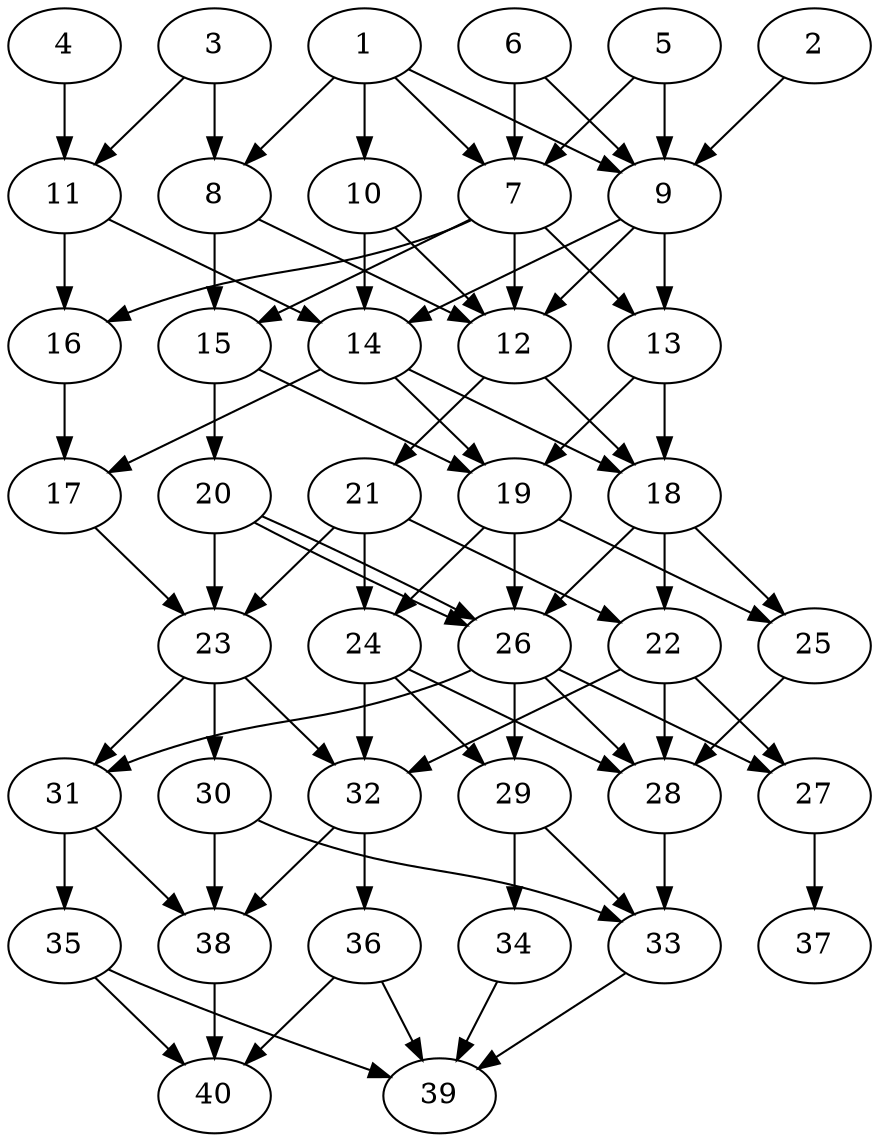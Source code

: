 // DAG automatically generated by daggen at Thu Oct  3 14:06:50 2019
// ./daggen --dot -n 40 --ccr 0.3 --fat 0.5 --regular 0.9 --density 0.7 --mindata 5242880 --maxdata 52428800 
digraph G {
  1 [size="61842773", alpha="0.18", expect_size="18552832"] 
  1 -> 7 [size ="18552832"]
  1 -> 8 [size ="18552832"]
  1 -> 9 [size ="18552832"]
  1 -> 10 [size ="18552832"]
  2 [size="108434773", alpha="0.11", expect_size="32530432"] 
  2 -> 9 [size ="32530432"]
  3 [size="24674987", alpha="0.12", expect_size="7402496"] 
  3 -> 8 [size ="7402496"]
  3 -> 11 [size ="7402496"]
  4 [size="64570027", alpha="0.01", expect_size="19371008"] 
  4 -> 11 [size ="19371008"]
  5 [size="101154133", alpha="0.05", expect_size="30346240"] 
  5 -> 7 [size ="30346240"]
  5 -> 9 [size ="30346240"]
  6 [size="70471680", alpha="0.10", expect_size="21141504"] 
  6 -> 7 [size ="21141504"]
  6 -> 9 [size ="21141504"]
  7 [size="134563840", alpha="0.11", expect_size="40369152"] 
  7 -> 12 [size ="40369152"]
  7 -> 13 [size ="40369152"]
  7 -> 15 [size ="40369152"]
  7 -> 16 [size ="40369152"]
  8 [size="139134293", alpha="0.06", expect_size="41740288"] 
  8 -> 12 [size ="41740288"]
  8 -> 15 [size ="41740288"]
  9 [size="45438293", alpha="0.13", expect_size="13631488"] 
  9 -> 12 [size ="13631488"]
  9 -> 13 [size ="13631488"]
  9 -> 14 [size ="13631488"]
  10 [size="69174613", alpha="0.11", expect_size="20752384"] 
  10 -> 12 [size ="20752384"]
  10 -> 14 [size ="20752384"]
  11 [size="151555413", alpha="0.09", expect_size="45466624"] 
  11 -> 14 [size ="45466624"]
  11 -> 16 [size ="45466624"]
  12 [size="137253547", alpha="0.05", expect_size="41176064"] 
  12 -> 18 [size ="41176064"]
  12 -> 21 [size ="41176064"]
  13 [size="70277120", alpha="0.12", expect_size="21083136"] 
  13 -> 18 [size ="21083136"]
  13 -> 19 [size ="21083136"]
  14 [size="168058880", alpha="0.02", expect_size="50417664"] 
  14 -> 17 [size ="50417664"]
  14 -> 18 [size ="50417664"]
  14 -> 19 [size ="50417664"]
  15 [size="20107947", alpha="0.07", expect_size="6032384"] 
  15 -> 19 [size ="6032384"]
  15 -> 20 [size ="6032384"]
  16 [size="56162987", alpha="0.19", expect_size="16848896"] 
  16 -> 17 [size ="16848896"]
  17 [size="136280747", alpha="0.19", expect_size="40884224"] 
  17 -> 23 [size ="40884224"]
  18 [size="63300267", alpha="0.18", expect_size="18990080"] 
  18 -> 22 [size ="18990080"]
  18 -> 25 [size ="18990080"]
  18 -> 26 [size ="18990080"]
  19 [size="113213440", alpha="0.18", expect_size="33964032"] 
  19 -> 24 [size ="33964032"]
  19 -> 25 [size ="33964032"]
  19 -> 26 [size ="33964032"]
  20 [size="56886613", alpha="0.18", expect_size="17065984"] 
  20 -> 23 [size ="17065984"]
  20 -> 26 [size ="17065984"]
  20 -> 26 [size ="17065984"]
  21 [size="144431787", alpha="0.02", expect_size="43329536"] 
  21 -> 22 [size ="43329536"]
  21 -> 23 [size ="43329536"]
  21 -> 24 [size ="43329536"]
  22 [size="57647787", alpha="0.18", expect_size="17294336"] 
  22 -> 27 [size ="17294336"]
  22 -> 28 [size ="17294336"]
  22 -> 32 [size ="17294336"]
  23 [size="99597653", alpha="0.16", expect_size="29879296"] 
  23 -> 30 [size ="29879296"]
  23 -> 31 [size ="29879296"]
  23 -> 32 [size ="29879296"]
  24 [size="36396373", alpha="0.19", expect_size="10918912"] 
  24 -> 28 [size ="10918912"]
  24 -> 29 [size ="10918912"]
  24 -> 32 [size ="10918912"]
  25 [size="51203413", alpha="0.13", expect_size="15361024"] 
  25 -> 28 [size ="15361024"]
  26 [size="108875093", alpha="0.13", expect_size="32662528"] 
  26 -> 27 [size ="32662528"]
  26 -> 28 [size ="32662528"]
  26 -> 29 [size ="32662528"]
  26 -> 31 [size ="32662528"]
  27 [size="103331840", alpha="0.08", expect_size="30999552"] 
  27 -> 37 [size ="30999552"]
  28 [size="95426560", alpha="0.19", expect_size="28627968"] 
  28 -> 33 [size ="28627968"]
  29 [size="80773120", alpha="0.14", expect_size="24231936"] 
  29 -> 33 [size ="24231936"]
  29 -> 34 [size ="24231936"]
  30 [size="68908373", alpha="0.15", expect_size="20672512"] 
  30 -> 33 [size ="20672512"]
  30 -> 38 [size ="20672512"]
  31 [size="49469440", alpha="0.13", expect_size="14840832"] 
  31 -> 35 [size ="14840832"]
  31 -> 38 [size ="14840832"]
  32 [size="66826240", alpha="0.06", expect_size="20047872"] 
  32 -> 36 [size ="20047872"]
  32 -> 38 [size ="20047872"]
  33 [size="54644053", alpha="0.06", expect_size="16393216"] 
  33 -> 39 [size ="16393216"]
  34 [size="20131840", alpha="0.05", expect_size="6039552"] 
  34 -> 39 [size ="6039552"]
  35 [size="167666347", alpha="0.05", expect_size="50299904"] 
  35 -> 39 [size ="50299904"]
  35 -> 40 [size ="50299904"]
  36 [size="109069653", alpha="0.09", expect_size="32720896"] 
  36 -> 39 [size ="32720896"]
  36 -> 40 [size ="32720896"]
  37 [size="54626987", alpha="0.09", expect_size="16388096"] 
  38 [size="121422507", alpha="0.14", expect_size="36426752"] 
  38 -> 40 [size ="36426752"]
  39 [size="116548267", alpha="0.12", expect_size="34964480"] 
  40 [size="67969707", alpha="0.14", expect_size="20390912"] 
}
